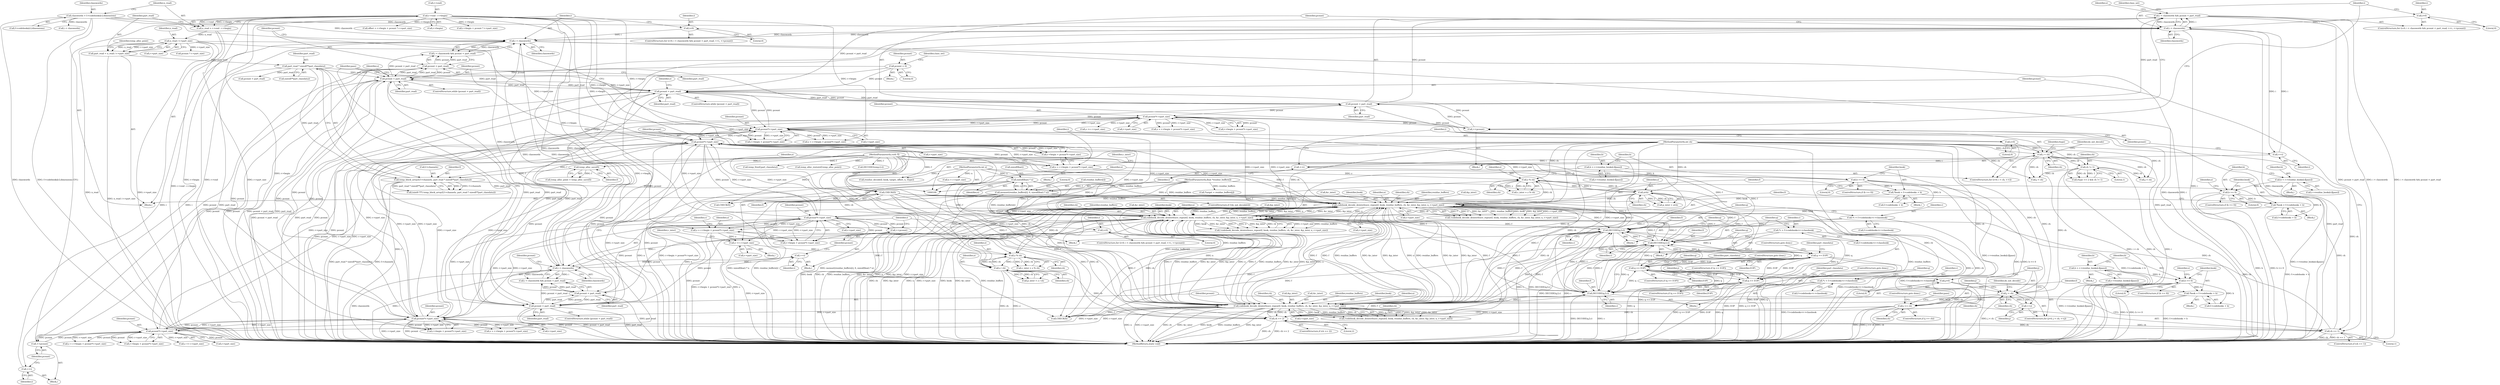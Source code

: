 digraph "0_stb_244d83bc3d859293f55812d48b3db168e581f6ab@API" {
"1000492" [label="(Call,i < classwords && pcount < part_read)"];
"1000493" [label="(Call,i < classwords)"];
"1000500" [label="(Call,++i)"];
"1000489" [label="(Call,i=0)"];
"1000329" [label="(Call,i < classwords)"];
"1000325" [label="(Call,i=0)"];
"1000336" [label="(Call,++i)"];
"1000653" [label="(Call,i < classwords)"];
"1000649" [label="(Call,i=0)"];
"1000660" [label="(Call,++i)"];
"1000134" [label="(Call,classwords = f->codebooks[c].dimensions)"];
"1000496" [label="(Call,pcount < part_read)"];
"1000439" [label="(Call,pcount*r->part_size)"];
"1000428" [label="(Call,pcount < part_read)"];
"1000247" [label="(Call,pcount = 0)"];
"1000502" [label="(Call,++pcount)"];
"1000512" [label="(Call,pcount*r->part_size)"];
"1000552" [label="(Call,codebook_decode_deinterleave_repeat(f, book, residue_buffers, ch, &c_inter, &p_inter, n, r->part_size))"];
"1000628" [label="(Call,DECODE(q,f,c))"];
"1000309" [label="(Call,q == EOP)"];
"1000304" [label="(Call,DECODE(q,f,c))"];
"1000473" [label="(Call,q == EOP)"];
"1000468" [label="(Call,DECODE(q,f,c))"];
"1000633" [label="(Call,q == EOP)"];
"1000388" [label="(Call,codebook_decode_deinterleave_repeat(f, book, residue_buffers, ch, &c_inter, &p_inter, n, r->part_size))"];
"1000712" [label="(Call,codebook_decode_deinterleave_repeat(f, book, residue_buffers, ch, &c_inter, &p_inter, n, r->part_size))"];
"1000182" [label="(Call,CHECK(f))"];
"1000171" [label="(Call,temp_block_array(f,f->channels, part_read * sizeof(**part_classdata)))"];
"1000164" [label="(Call,temp_alloc_save(f))"];
"1000101" [label="(MethodParameterIn,vorb *f)"];
"1000176" [label="(Call,part_read * sizeof(**part_classdata))"];
"1000154" [label="(Call,part_read = n_read / r->part_size)"];
"1000156" [label="(Call,n_read / r->part_size)"];
"1000144" [label="(Call,n_read = r->end - r->begin)"];
"1000146" [label="(Call,r->end - r->begin)"];
"1000703" [label="(Call,*book = f->codebooks + b)"];
"1000698" [label="(Call,b >= 0)"];
"1000688" [label="(Call,b = r->residue_books[c][pass])"];
"1000198" [label="(Call,memset(residue_buffers[i], 0, sizeof(float) * n))"];
"1000102" [label="(MethodParameterIn,float *residue_buffers[])"];
"1000203" [label="(Call,sizeof(float) * n)"];
"1000104" [label="(MethodParameterIn,int n)"];
"1000740" [label="(Call,z / ch)"];
"1000735" [label="(Call,z % ch)"];
"1000728" [label="(Call,z += r->part_size)"];
"1000672" [label="(Call,pcount*r->part_size)"];
"1000662" [label="(Call,++pcount)"];
"1000595" [label="(Call,pcount*r->part_size)"];
"1000584" [label="(Call,pcount < part_read)"];
"1000656" [label="(Call,pcount < part_read)"];
"1000260" [label="(Call,pcount < part_read)"];
"1000338" [label="(Call,++pcount)"];
"1000348" [label="(Call,pcount*r->part_size)"];
"1000332" [label="(Call,pcount < part_read)"];
"1000271" [label="(Call,pcount*r->part_size)"];
"1000666" [label="(Call,z = r->begin + pcount*r->part_size)"];
"1000609" [label="(Call,z/ch)"];
"1000603" [label="(Call,z % ch)"];
"1000589" [label="(Call,z = r->begin + pcount*r->part_size)"];
"1000423" [label="(Call,ch == 1)"];
"1000255" [label="(Call,ch == 2)"];
"1000232" [label="(Call,j == ch)"];
"1000220" [label="(Call,j < ch)"];
"1000217" [label="(Call,j=0)"];
"1000223" [label="(Call,++j)"];
"1000188" [label="(Call,i < ch)"];
"1000185" [label="(Call,i=0)"];
"1000191" [label="(Call,++i)"];
"1000103" [label="(MethodParameterIn,int ch)"];
"1000212" [label="(Call,ch != 1)"];
"1000379" [label="(Call,*book = f->codebooks + b)"];
"1000374" [label="(Call,b >= 0)"];
"1000364" [label="(Call,b = r->residue_books[c][pass])"];
"1000458" [label="(Call,*c = f->codebooks+r->classbook)"];
"1000294" [label="(Call,*c = f->codebooks+r->classbook)"];
"1000618" [label="(Call,*c = f->codebooks+r->classbook)"];
"1000543" [label="(Call,*book = f->codebooks + b)"];
"1000538" [label="(Call,b >= 0)"];
"1000528" [label="(Call,b = r->residue_books[c][pass])"];
"1000136" [label="(Call,f->codebooks[c].dimensions)"];
"1000653" [label="(Call,i < classwords)"];
"1000498" [label="(Identifier,part_read)"];
"1000231" [label="(ControlStructure,if (j == ch))"];
"1000422" [label="(ControlStructure,if (ch == 1))"];
"1000583" [label="(ControlStructure,while (pcount < part_read))"];
"1000499" [label="(Block,)"];
"1000844" [label="(Call,j < ch)"];
"1000208" [label="(Call,rtype == 2 && ch != 1)"];
"1000171" [label="(Call,temp_block_array(f,f->channels, part_read * sizeof(**part_classdata)))"];
"1000232" [label="(Call,j == ch)"];
"1000339" [label="(Identifier,pcount)"];
"1000342" [label="(Call,z = r->begin + pcount*r->part_size)"];
"1000327" [label="(Literal,0)"];
"1000556" [label="(Identifier,ch)"];
"1000177" [label="(Identifier,part_read)"];
"1000688" [label="(Call,b = r->residue_books[c][pass])"];
"1000434" [label="(Identifier,z)"];
"1000555" [label="(Identifier,residue_buffers)"];
"1000540" [label="(Literal,0)"];
"1000664" [label="(Block,)"];
"1000191" [label="(Call,++i)"];
"1000703" [label="(Call,*book = f->codebooks + b)"];
"1000262" [label="(Identifier,part_read)"];
"1000103" [label="(MethodParameterIn,int ch)"];
"1000746" [label="(Call,CHECK(f))"];
"1000666" [label="(Call,z = r->begin + pcount*r->part_size)"];
"1000134" [label="(Call,classwords = f->codebooks[c].dimensions)"];
"1000469" [label="(Identifier,q)"];
"1000331" [label="(Identifier,classwords)"];
"1000507" [label="(Identifier,z)"];
"1000717" [label="(Call,&c_inter)"];
"1000392" [label="(Identifier,ch)"];
"1000398" [label="(Call,r->part_size)"];
"1000257" [label="(Literal,2)"];
"1000544" [label="(Identifier,book)"];
"1000265" [label="(Call,z = r->begin + pcount*r->part_size)"];
"1000439" [label="(Call,pcount*r->part_size)"];
"1000224" [label="(Identifier,j)"];
"1000512" [label="(Call,pcount*r->part_size)"];
"1000147" [label="(Call,r->end)"];
"1000655" [label="(Identifier,classwords)"];
"1000476" [label="(ControlStructure,goto done;)"];
"1000488" [label="(ControlStructure,for (i=0; i < classwords && pcount < part_read; ++i, ++pcount))"];
"1000336" [label="(Call,++i)"];
"1000326" [label="(Identifier,i)"];
"1000828" [label="(Call,i < classwords)"];
"1000307" [label="(Identifier,c)"];
"1000247" [label="(Call,pcount = 0)"];
"1000219" [label="(Literal,0)"];
"1000157" [label="(Identifier,n_read)"];
"1000648" [label="(ControlStructure,for (i=0; i < classwords && pcount < part_read; ++i, ++pcount))"];
"1000325" [label="(Call,i=0)"];
"1000473" [label="(Call,q == EOP)"];
"1000220" [label="(Call,j < ch)"];
"1000324" [label="(ControlStructure,for (i=0; i < classwords && pcount < part_read; ++i, ++pcount))"];
"1000379" [label="(Call,*book = f->codebooks + b)"];
"1000388" [label="(Call,codebook_decode_deinterleave_repeat(f, book, residue_buffers, ch, &c_inter, &p_inter, n, r->part_size))"];
"1000714" [label="(Identifier,book)"];
"1000496" [label="(Call,pcount < part_read)"];
"1000698" [label="(Call,b >= 0)"];
"1000545" [label="(Call,f->codebooks + b)"];
"1000616" [label="(Block,)"];
"1000376" [label="(Literal,0)"];
"1000292" [label="(Block,)"];
"1000652" [label="(Call,i < classwords && pcount < part_read)"];
"1000493" [label="(Call,i < classwords)"];
"1000475" [label="(Identifier,EOP)"];
"1000173" [label="(Call,f->channels)"];
"1000727" [label="(Block,)"];
"1000212" [label="(Call,ch != 1)"];
"1000497" [label="(Identifier,pcount)"];
"1000156" [label="(Call,n_read / r->part_size)"];
"1000309" [label="(Call,q == EOP)"];
"1000713" [label="(Identifier,f)"];
"1000742" [label="(Identifier,ch)"];
"1000649" [label="(Call,i=0)"];
"1000722" [label="(Call,r->part_size)"];
"1000633" [label="(Call,q == EOP)"];
"1000928" [label="(Call,temp_free(f,part_classdata))"];
"1000888" [label="(Call,offset = r->begin + pcount * r->part_size)"];
"1000741" [label="(Identifier,z)"];
"1000216" [label="(ControlStructure,for (j=0; j < ch; ++j))"];
"1000365" [label="(Identifier,b)"];
"1000580" [label="(Identifier,class_set)"];
"1000738" [label="(Call,p_inter = z / ch)"];
"1000537" [label="(ControlStructure,if (b >= 0))"];
"1000632" [label="(ControlStructure,if (q == EOP))"];
"1000514" [label="(Call,r->part_size)"];
"1000222" [label="(Identifier,ch)"];
"1000405" [label="(Identifier,z)"];
"1000506" [label="(Call,z = r->begin + pcount*r->part_size)"];
"1000213" [label="(Identifier,ch)"];
"1000494" [label="(Identifier,i)"];
"1000104" [label="(MethodParameterIn,int n)"];
"1000697" [label="(ControlStructure,if (b >= 0))"];
"1000101" [label="(MethodParameterIn,vorb *f)"];
"1000610" [label="(Identifier,z)"];
"1000730" [label="(Call,r->part_size)"];
"1000705" [label="(Call,f->codebooks + b)"];
"1000185" [label="(Call,i=0)"];
"1000590" [label="(Identifier,z)"];
"1000245" [label="(Block,)"];
"1000721" [label="(Identifier,n)"];
"1000728" [label="(Call,z += r->part_size)"];
"1000605" [label="(Identifier,ch)"];
"1000377" [label="(Block,)"];
"1000716" [label="(Identifier,ch)"];
"1000701" [label="(Block,)"];
"1000404" [label="(Call,z += r->part_size)"];
"1000164" [label="(Call,temp_alloc_save(f))"];
"1000154" [label="(Call,part_read = n_read / r->part_size)"];
"1000640" [label="(Identifier,part_classdata)"];
"1000255" [label="(Call,ch == 2)"];
"1000249" [label="(Literal,0)"];
"1000387" [label="(Call,!codebook_decode_deinterleave_repeat(f, book, residue_buffers, ch, &c_inter, &p_inter, n, r->part_size))"];
"1000668" [label="(Call,r->begin + pcount*r->part_size)"];
"1000882" [label="(Call,*target = residue_buffers[j])"];
"1000618" [label="(Call,*c = f->codebooks+r->classbook)"];
"1000729" [label="(Identifier,z)"];
"1000187" [label="(Literal,0)"];
"1000553" [label="(Identifier,f)"];
"1000734" [label="(Identifier,c_inter)"];
"1000492" [label="(Call,i < classwords && pcount < part_read)"];
"1000389" [label="(Identifier,f)"];
"1000375" [label="(Identifier,b)"];
"1000489" [label="(Call,i=0)"];
"1000659" [label="(Block,)"];
"1000435" [label="(Call,r->begin + pcount*r->part_size)"];
"1000501" [label="(Identifier,i)"];
"1000672" [label="(Call,pcount*r->part_size)"];
"1000350" [label="(Call,r->part_size)"];
"1000192" [label="(Identifier,i)"];
"1000233" [label="(Identifier,j)"];
"1000244" [label="(Identifier,pass)"];
"1000459" [label="(Identifier,c)"];
"1000373" [label="(ControlStructure,if (b >= 0))"];
"1000490" [label="(Identifier,i)"];
"1000674" [label="(Call,r->part_size)"];
"1000146" [label="(Call,r->end - r->begin)"];
"1000611" [label="(Identifier,ch)"];
"1000308" [label="(ControlStructure,if (q == EOP))"];
"1000629" [label="(Identifier,q)"];
"1000596" [label="(Identifier,pcount)"];
"1000190" [label="(Identifier,ch)"];
"1000261" [label="(Identifier,pcount)"];
"1000202" [label="(Literal,0)"];
"1000295" [label="(Identifier,c)"];
"1000218" [label="(Identifier,j)"];
"1000513" [label="(Identifier,pcount)"];
"1000931" [label="(Call,temp_alloc_restore(f,temp_alloc_point))"];
"1000584" [label="(Call,pcount < part_read)"];
"1000210" [label="(Identifier,rtype)"];
"1000102" [label="(MethodParameterIn,float *residue_buffers[])"];
"1000182" [label="(Call,CHECK(f))"];
"1000470" [label="(Identifier,f)"];
"1000628" [label="(Call,DECODE(q,f,c))"];
"1000172" [label="(Identifier,f)"];
"1000654" [label="(Identifier,i)"];
"1000667" [label="(Identifier,z)"];
"1000184" [label="(ControlStructure,for (i=0; i < ch; ++i))"];
"1000503" [label="(Identifier,pcount)"];
"1000335" [label="(Block,)"];
"1000468" [label="(Call,DECODE(q,f,c))"];
"1000471" [label="(Identifier,c)"];
"1000425" [label="(Literal,1)"];
"1000206" [label="(Identifier,n)"];
"1000183" [label="(Identifier,f)"];
"1000223" [label="(Call,++j)"];
"1000304" [label="(Call,DECODE(q,f,c))"];
"1000589" [label="(Call,z = r->begin + pcount*r->part_size)"];
"1000266" [label="(Identifier,z)"];
"1000338" [label="(Call,++pcount)"];
"1000380" [label="(Identifier,book)"];
"1000504" [label="(Block,)"];
"1000329" [label="(Call,i < classwords)"];
"1000715" [label="(Identifier,residue_buffers)"];
"1000259" [label="(ControlStructure,while (pcount < part_read))"];
"1000704" [label="(Identifier,book)"];
"1000557" [label="(Call,&c_inter)"];
"1000456" [label="(Block,)"];
"1000332" [label="(Call,pcount < part_read)"];
"1000554" [label="(Identifier,book)"];
"1000631" [label="(Identifier,c)"];
"1000601" [label="(Call,c_inter = z % ch)"];
"1000587" [label="(Block,)"];
"1000340" [label="(Block,)"];
"1000427" [label="(ControlStructure,while (pcount < part_read))"];
"1000561" [label="(Identifier,n)"];
"1000198" [label="(Call,memset(residue_buffers[i], 0, sizeof(float) * n))"];
"1000661" [label="(Identifier,i)"];
"1000311" [label="(Identifier,EOP)"];
"1000214" [label="(Literal,1)"];
"1000619" [label="(Identifier,c)"];
"1000634" [label="(Identifier,q)"];
"1000636" [label="(ControlStructure,goto done;)"];
"1000169" [label="(Call,(uint8 ***) temp_block_array(f,f->channels, part_read * sizeof(**part_classdata)))"];
"1000699" [label="(Identifier,b)"];
"1000604" [label="(Identifier,z)"];
"1000178" [label="(Call,sizeof(**part_classdata))"];
"1000502" [label="(Call,++pcount)"];
"1000737" [label="(Identifier,ch)"];
"1000186" [label="(Identifier,i)"];
"1000305" [label="(Identifier,q)"];
"1000538" [label="(Call,b >= 0)"];
"1000602" [label="(Identifier,c_inter)"];
"1000551" [label="(Call,!codebook_decode_deinterleave_repeat(f, book, residue_buffers, ch, &c_inter, &p_inter, n, r->part_size))"];
"1000607" [label="(Call,p_inter = z/ch)"];
"1000679" [label="(Identifier,c)"];
"1000395" [label="(Call,&p_inter)"];
"1000926" [label="(Call,CHECK(f))"];
"1000673" [label="(Identifier,pcount)"];
"1000296" [label="(Call,f->codebooks+r->classbook)"];
"1000528" [label="(Call,b = r->residue_books[c][pass])"];
"1000530" [label="(Call,r->residue_books[c][pass])"];
"1000650" [label="(Identifier,i)"];
"1000662" [label="(Call,++pcount)"];
"1000260" [label="(Call,pcount < part_read)"];
"1000474" [label="(Identifier,q)"];
"1000603" [label="(Call,z % ch)"];
"1000273" [label="(Call,r->part_size)"];
"1000562" [label="(Call,r->part_size)"];
"1000348" [label="(Call,pcount*r->part_size)"];
"1000429" [label="(Identifier,pcount)"];
"1000199" [label="(Call,residue_buffers[i])"];
"1000364" [label="(Call,b = r->residue_books[c][pass])"];
"1000460" [label="(Call,f->codebooks+r->classbook)"];
"1000700" [label="(Literal,0)"];
"1000267" [label="(Call,r->begin + pcount*r->part_size)"];
"1000585" [label="(Identifier,pcount)"];
"1000393" [label="(Call,&c_inter)"];
"1000529" [label="(Identifier,b)"];
"1000630" [label="(Identifier,f)"];
"1000252" [label="(Identifier,class_set)"];
"1000635" [label="(Identifier,EOP)"];
"1000480" [label="(Identifier,part_classdata)"];
"1000690" [label="(Call,r->residue_books[c][pass])"];
"1000472" [label="(ControlStructure,if (q == EOP))"];
"1000374" [label="(Call,b >= 0)"];
"1000597" [label="(Call,r->part_size)"];
"1000204" [label="(Call,sizeof(float))"];
"1000689" [label="(Identifier,b)"];
"1000234" [label="(Identifier,ch)"];
"1000228" [label="(Identifier,do_not_decode)"];
"1000381" [label="(Call,f->codebooks + b)"];
"1000150" [label="(Call,r->begin)"];
"1000620" [label="(Call,f->codebooks+r->classbook)"];
"1000337" [label="(Identifier,i)"];
"1000165" [label="(Identifier,f)"];
"1000162" [label="(Call,temp_alloc_point = temp_alloc_save(f))"];
"1000736" [label="(Identifier,z)"];
"1000312" [label="(ControlStructure,goto done;)"];
"1000539" [label="(Identifier,b)"];
"1000803" [label="(Call,DECODE(temp,f,c))"];
"1000656" [label="(Call,pcount < part_read)"];
"1000934" [label="(MethodReturn,static void)"];
"1000145" [label="(Identifier,n_read)"];
"1000271" [label="(Call,pcount*r->part_size)"];
"1000609" [label="(Call,z/ch)"];
"1000135" [label="(Identifier,classwords)"];
"1000176" [label="(Call,part_read * sizeof(**part_classdata))"];
"1000663" [label="(Identifier,pcount)"];
"1000344" [label="(Call,r->begin + pcount*r->part_size)"];
"1000660" [label="(Call,++i)"];
"1000651" [label="(Literal,0)"];
"1000712" [label="(Call,codebook_decode_deinterleave_repeat(f, book, residue_buffers, ch, &c_inter, &p_inter, n, r->part_size))"];
"1000552" [label="(Call,codebook_decode_deinterleave_repeat(f, book, residue_buffers, ch, &c_inter, &p_inter, n, r->part_size))"];
"1000163" [label="(Identifier,temp_alloc_point)"];
"1000256" [label="(Identifier,ch)"];
"1000235" [label="(ControlStructure,goto done;)"];
"1000586" [label="(Identifier,part_read)"];
"1000890" [label="(Call,r->begin + pcount * r->part_size)"];
"1000500" [label="(Call,++i)"];
"1000158" [label="(Call,r->part_size)"];
"1000330" [label="(Identifier,i)"];
"1000189" [label="(Identifier,i)"];
"1000780" [label="(Call,j < ch)"];
"1000595" [label="(Call,pcount*r->part_size)"];
"1000254" [label="(ControlStructure,if (ch == 2))"];
"1000508" [label="(Call,r->begin + pcount*r->part_size)"];
"1000155" [label="(Identifier,part_read)"];
"1000433" [label="(Call,z = r->begin + pcount*r->part_size)"];
"1000569" [label="(Identifier,z)"];
"1000441" [label="(Call,r->part_size)"];
"1000306" [label="(Identifier,f)"];
"1000221" [label="(Identifier,j)"];
"1000740" [label="(Call,z / ch)"];
"1000541" [label="(Block,)"];
"1000196" [label="(Identifier,do_not_decode)"];
"1000495" [label="(Identifier,classwords)"];
"1000272" [label="(Identifier,pcount)"];
"1000568" [label="(Call,z += r->part_size)"];
"1000559" [label="(Call,&p_inter)"];
"1000423" [label="(Call,ch == 1)"];
"1000391" [label="(Identifier,residue_buffers)"];
"1000591" [label="(Call,r->begin + pcount*r->part_size)"];
"1000900" [label="(Call,n = r->part_size)"];
"1000658" [label="(Identifier,part_read)"];
"1000217" [label="(Call,j=0)"];
"1000188" [label="(Call,i < ch)"];
"1000333" [label="(Identifier,pcount)"];
"1000390" [label="(Identifier,book)"];
"1000238" [label="(Identifier,pass)"];
"1000349" [label="(Identifier,pcount)"];
"1000316" [label="(Identifier,part_classdata)"];
"1000248" [label="(Identifier,pcount)"];
"1000491" [label="(Literal,0)"];
"1000735" [label="(Call,z % ch)"];
"1000193" [label="(ControlStructure,if (!do_not_decode[i]))"];
"1000733" [label="(Call,c_inter = z % ch)"];
"1000458" [label="(Call,*c = f->codebooks+r->classbook)"];
"1000440" [label="(Identifier,pcount)"];
"1000294" [label="(Call,*c = f->codebooks+r->classbook)"];
"1000915" [label="(Call,residue_decode(f, book, target, offset, n, rtype))"];
"1000334" [label="(Identifier,part_read)"];
"1000543" [label="(Call,*book = f->codebooks + b)"];
"1000719" [label="(Call,&p_inter)"];
"1000767" [label="(Call,pcount < part_read)"];
"1000657" [label="(Identifier,pcount)"];
"1000203" [label="(Call,sizeof(float) * n)"];
"1000428" [label="(Call,pcount < part_read)"];
"1000424" [label="(Identifier,ch)"];
"1000397" [label="(Identifier,n)"];
"1000328" [label="(Call,i < classwords && pcount < part_read)"];
"1000711" [label="(Call,!codebook_decode_deinterleave_repeat(f, book, residue_buffers, ch, &c_inter, &p_inter, n, r->part_size))"];
"1000310" [label="(Identifier,q)"];
"1000144" [label="(Call,n_read = r->end - r->begin)"];
"1000366" [label="(Call,r->residue_books[c][pass])"];
"1000894" [label="(Call,pcount * r->part_size)"];
"1000107" [label="(Block,)"];
"1000430" [label="(Identifier,part_read)"];
"1000492" -> "1000488"  [label="AST: "];
"1000492" -> "1000493"  [label="CFG: "];
"1000492" -> "1000496"  [label="CFG: "];
"1000493" -> "1000492"  [label="AST: "];
"1000496" -> "1000492"  [label="AST: "];
"1000507" -> "1000492"  [label="CFG: "];
"1000580" -> "1000492"  [label="CFG: "];
"1000492" -> "1000934"  [label="DDG: pcount < part_read"];
"1000492" -> "1000934"  [label="DDG: i < classwords"];
"1000492" -> "1000934"  [label="DDG: i < classwords && pcount < part_read"];
"1000493" -> "1000492"  [label="DDG: i"];
"1000493" -> "1000492"  [label="DDG: classwords"];
"1000496" -> "1000492"  [label="DDG: pcount"];
"1000496" -> "1000492"  [label="DDG: part_read"];
"1000428" -> "1000492"  [label="DDG: pcount < part_read"];
"1000493" -> "1000495"  [label="CFG: "];
"1000494" -> "1000493"  [label="AST: "];
"1000495" -> "1000493"  [label="AST: "];
"1000497" -> "1000493"  [label="CFG: "];
"1000493" -> "1000934"  [label="DDG: i"];
"1000493" -> "1000934"  [label="DDG: classwords"];
"1000493" -> "1000329"  [label="DDG: classwords"];
"1000500" -> "1000493"  [label="DDG: i"];
"1000489" -> "1000493"  [label="DDG: i"];
"1000329" -> "1000493"  [label="DDG: classwords"];
"1000653" -> "1000493"  [label="DDG: classwords"];
"1000134" -> "1000493"  [label="DDG: classwords"];
"1000493" -> "1000500"  [label="DDG: i"];
"1000493" -> "1000653"  [label="DDG: classwords"];
"1000500" -> "1000499"  [label="AST: "];
"1000500" -> "1000501"  [label="CFG: "];
"1000501" -> "1000500"  [label="AST: "];
"1000503" -> "1000500"  [label="CFG: "];
"1000489" -> "1000488"  [label="AST: "];
"1000489" -> "1000491"  [label="CFG: "];
"1000490" -> "1000489"  [label="AST: "];
"1000491" -> "1000489"  [label="AST: "];
"1000494" -> "1000489"  [label="CFG: "];
"1000329" -> "1000328"  [label="AST: "];
"1000329" -> "1000331"  [label="CFG: "];
"1000330" -> "1000329"  [label="AST: "];
"1000331" -> "1000329"  [label="AST: "];
"1000333" -> "1000329"  [label="CFG: "];
"1000328" -> "1000329"  [label="CFG: "];
"1000329" -> "1000934"  [label="DDG: classwords"];
"1000329" -> "1000934"  [label="DDG: i"];
"1000329" -> "1000328"  [label="DDG: i"];
"1000329" -> "1000328"  [label="DDG: classwords"];
"1000325" -> "1000329"  [label="DDG: i"];
"1000336" -> "1000329"  [label="DDG: i"];
"1000653" -> "1000329"  [label="DDG: classwords"];
"1000134" -> "1000329"  [label="DDG: classwords"];
"1000329" -> "1000336"  [label="DDG: i"];
"1000329" -> "1000653"  [label="DDG: classwords"];
"1000325" -> "1000324"  [label="AST: "];
"1000325" -> "1000327"  [label="CFG: "];
"1000326" -> "1000325"  [label="AST: "];
"1000327" -> "1000325"  [label="AST: "];
"1000330" -> "1000325"  [label="CFG: "];
"1000336" -> "1000335"  [label="AST: "];
"1000336" -> "1000337"  [label="CFG: "];
"1000337" -> "1000336"  [label="AST: "];
"1000339" -> "1000336"  [label="CFG: "];
"1000653" -> "1000652"  [label="AST: "];
"1000653" -> "1000655"  [label="CFG: "];
"1000654" -> "1000653"  [label="AST: "];
"1000655" -> "1000653"  [label="AST: "];
"1000657" -> "1000653"  [label="CFG: "];
"1000652" -> "1000653"  [label="CFG: "];
"1000653" -> "1000934"  [label="DDG: classwords"];
"1000653" -> "1000934"  [label="DDG: i"];
"1000653" -> "1000652"  [label="DDG: i"];
"1000653" -> "1000652"  [label="DDG: classwords"];
"1000649" -> "1000653"  [label="DDG: i"];
"1000660" -> "1000653"  [label="DDG: i"];
"1000134" -> "1000653"  [label="DDG: classwords"];
"1000653" -> "1000660"  [label="DDG: i"];
"1000649" -> "1000648"  [label="AST: "];
"1000649" -> "1000651"  [label="CFG: "];
"1000650" -> "1000649"  [label="AST: "];
"1000651" -> "1000649"  [label="AST: "];
"1000654" -> "1000649"  [label="CFG: "];
"1000660" -> "1000659"  [label="AST: "];
"1000660" -> "1000661"  [label="CFG: "];
"1000661" -> "1000660"  [label="AST: "];
"1000663" -> "1000660"  [label="CFG: "];
"1000134" -> "1000107"  [label="AST: "];
"1000134" -> "1000136"  [label="CFG: "];
"1000135" -> "1000134"  [label="AST: "];
"1000136" -> "1000134"  [label="AST: "];
"1000145" -> "1000134"  [label="CFG: "];
"1000134" -> "1000934"  [label="DDG: classwords"];
"1000134" -> "1000934"  [label="DDG: f->codebooks[c].dimensions"];
"1000134" -> "1000828"  [label="DDG: classwords"];
"1000496" -> "1000498"  [label="CFG: "];
"1000497" -> "1000496"  [label="AST: "];
"1000498" -> "1000496"  [label="AST: "];
"1000496" -> "1000934"  [label="DDG: part_read"];
"1000496" -> "1000428"  [label="DDG: pcount"];
"1000496" -> "1000428"  [label="DDG: part_read"];
"1000439" -> "1000496"  [label="DDG: pcount"];
"1000502" -> "1000496"  [label="DDG: pcount"];
"1000428" -> "1000496"  [label="DDG: part_read"];
"1000496" -> "1000512"  [label="DDG: pcount"];
"1000439" -> "1000435"  [label="AST: "];
"1000439" -> "1000441"  [label="CFG: "];
"1000440" -> "1000439"  [label="AST: "];
"1000441" -> "1000439"  [label="AST: "];
"1000435" -> "1000439"  [label="CFG: "];
"1000439" -> "1000934"  [label="DDG: pcount"];
"1000439" -> "1000934"  [label="DDG: r->part_size"];
"1000439" -> "1000271"  [label="DDG: r->part_size"];
"1000439" -> "1000428"  [label="DDG: pcount"];
"1000439" -> "1000433"  [label="DDG: pcount"];
"1000439" -> "1000433"  [label="DDG: r->part_size"];
"1000439" -> "1000435"  [label="DDG: pcount"];
"1000439" -> "1000435"  [label="DDG: r->part_size"];
"1000428" -> "1000439"  [label="DDG: pcount"];
"1000595" -> "1000439"  [label="DDG: r->part_size"];
"1000156" -> "1000439"  [label="DDG: r->part_size"];
"1000712" -> "1000439"  [label="DDG: r->part_size"];
"1000552" -> "1000439"  [label="DDG: r->part_size"];
"1000388" -> "1000439"  [label="DDG: r->part_size"];
"1000271" -> "1000439"  [label="DDG: r->part_size"];
"1000672" -> "1000439"  [label="DDG: r->part_size"];
"1000348" -> "1000439"  [label="DDG: r->part_size"];
"1000512" -> "1000439"  [label="DDG: r->part_size"];
"1000439" -> "1000512"  [label="DDG: pcount"];
"1000439" -> "1000512"  [label="DDG: r->part_size"];
"1000439" -> "1000595"  [label="DDG: r->part_size"];
"1000428" -> "1000427"  [label="AST: "];
"1000428" -> "1000430"  [label="CFG: "];
"1000429" -> "1000428"  [label="AST: "];
"1000430" -> "1000428"  [label="AST: "];
"1000434" -> "1000428"  [label="CFG: "];
"1000244" -> "1000428"  [label="CFG: "];
"1000428" -> "1000934"  [label="DDG: pcount < part_read"];
"1000428" -> "1000934"  [label="DDG: part_read"];
"1000428" -> "1000934"  [label="DDG: pcount"];
"1000428" -> "1000260"  [label="DDG: part_read"];
"1000247" -> "1000428"  [label="DDG: pcount"];
"1000502" -> "1000428"  [label="DDG: pcount"];
"1000584" -> "1000428"  [label="DDG: part_read"];
"1000260" -> "1000428"  [label="DDG: part_read"];
"1000176" -> "1000428"  [label="DDG: part_read"];
"1000428" -> "1000584"  [label="DDG: part_read"];
"1000247" -> "1000245"  [label="AST: "];
"1000247" -> "1000249"  [label="CFG: "];
"1000248" -> "1000247"  [label="AST: "];
"1000249" -> "1000247"  [label="AST: "];
"1000252" -> "1000247"  [label="CFG: "];
"1000247" -> "1000260"  [label="DDG: pcount"];
"1000247" -> "1000584"  [label="DDG: pcount"];
"1000502" -> "1000499"  [label="AST: "];
"1000502" -> "1000503"  [label="CFG: "];
"1000503" -> "1000502"  [label="AST: "];
"1000494" -> "1000502"  [label="CFG: "];
"1000512" -> "1000502"  [label="DDG: pcount"];
"1000502" -> "1000512"  [label="DDG: pcount"];
"1000512" -> "1000508"  [label="AST: "];
"1000512" -> "1000514"  [label="CFG: "];
"1000513" -> "1000512"  [label="AST: "];
"1000514" -> "1000512"  [label="AST: "];
"1000508" -> "1000512"  [label="CFG: "];
"1000512" -> "1000934"  [label="DDG: pcount"];
"1000512" -> "1000271"  [label="DDG: r->part_size"];
"1000512" -> "1000506"  [label="DDG: pcount"];
"1000512" -> "1000506"  [label="DDG: r->part_size"];
"1000512" -> "1000508"  [label="DDG: pcount"];
"1000512" -> "1000508"  [label="DDG: r->part_size"];
"1000552" -> "1000512"  [label="DDG: r->part_size"];
"1000512" -> "1000552"  [label="DDG: r->part_size"];
"1000512" -> "1000568"  [label="DDG: r->part_size"];
"1000512" -> "1000595"  [label="DDG: r->part_size"];
"1000552" -> "1000551"  [label="AST: "];
"1000552" -> "1000562"  [label="CFG: "];
"1000553" -> "1000552"  [label="AST: "];
"1000554" -> "1000552"  [label="AST: "];
"1000555" -> "1000552"  [label="AST: "];
"1000556" -> "1000552"  [label="AST: "];
"1000557" -> "1000552"  [label="AST: "];
"1000559" -> "1000552"  [label="AST: "];
"1000561" -> "1000552"  [label="AST: "];
"1000562" -> "1000552"  [label="AST: "];
"1000551" -> "1000552"  [label="CFG: "];
"1000552" -> "1000934"  [label="DDG: r->part_size"];
"1000552" -> "1000934"  [label="DDG: book"];
"1000552" -> "1000934"  [label="DDG: &c_inter"];
"1000552" -> "1000934"  [label="DDG: residue_buffers"];
"1000552" -> "1000934"  [label="DDG: ch"];
"1000552" -> "1000934"  [label="DDG: &p_inter"];
"1000552" -> "1000934"  [label="DDG: n"];
"1000552" -> "1000255"  [label="DDG: ch"];
"1000552" -> "1000271"  [label="DDG: r->part_size"];
"1000552" -> "1000304"  [label="DDG: f"];
"1000552" -> "1000388"  [label="DDG: f"];
"1000552" -> "1000388"  [label="DDG: residue_buffers"];
"1000552" -> "1000388"  [label="DDG: &c_inter"];
"1000552" -> "1000388"  [label="DDG: &p_inter"];
"1000552" -> "1000388"  [label="DDG: n"];
"1000552" -> "1000468"  [label="DDG: f"];
"1000552" -> "1000551"  [label="DDG: r->part_size"];
"1000552" -> "1000551"  [label="DDG: residue_buffers"];
"1000552" -> "1000551"  [label="DDG: book"];
"1000552" -> "1000551"  [label="DDG: &c_inter"];
"1000552" -> "1000551"  [label="DDG: f"];
"1000552" -> "1000551"  [label="DDG: n"];
"1000552" -> "1000551"  [label="DDG: &p_inter"];
"1000552" -> "1000551"  [label="DDG: ch"];
"1000628" -> "1000552"  [label="DDG: f"];
"1000388" -> "1000552"  [label="DDG: f"];
"1000388" -> "1000552"  [label="DDG: residue_buffers"];
"1000388" -> "1000552"  [label="DDG: &c_inter"];
"1000388" -> "1000552"  [label="DDG: &p_inter"];
"1000388" -> "1000552"  [label="DDG: n"];
"1000304" -> "1000552"  [label="DDG: f"];
"1000712" -> "1000552"  [label="DDG: f"];
"1000712" -> "1000552"  [label="DDG: residue_buffers"];
"1000712" -> "1000552"  [label="DDG: &c_inter"];
"1000712" -> "1000552"  [label="DDG: &p_inter"];
"1000712" -> "1000552"  [label="DDG: n"];
"1000468" -> "1000552"  [label="DDG: f"];
"1000182" -> "1000552"  [label="DDG: f"];
"1000101" -> "1000552"  [label="DDG: f"];
"1000543" -> "1000552"  [label="DDG: book"];
"1000198" -> "1000552"  [label="DDG: residue_buffers[i]"];
"1000102" -> "1000552"  [label="DDG: residue_buffers"];
"1000423" -> "1000552"  [label="DDG: ch"];
"1000103" -> "1000552"  [label="DDG: ch"];
"1000203" -> "1000552"  [label="DDG: n"];
"1000104" -> "1000552"  [label="DDG: n"];
"1000552" -> "1000595"  [label="DDG: r->part_size"];
"1000552" -> "1000628"  [label="DDG: f"];
"1000552" -> "1000712"  [label="DDG: f"];
"1000552" -> "1000712"  [label="DDG: residue_buffers"];
"1000552" -> "1000712"  [label="DDG: &c_inter"];
"1000552" -> "1000712"  [label="DDG: &p_inter"];
"1000552" -> "1000712"  [label="DDG: n"];
"1000552" -> "1000926"  [label="DDG: f"];
"1000628" -> "1000616"  [label="AST: "];
"1000628" -> "1000631"  [label="CFG: "];
"1000629" -> "1000628"  [label="AST: "];
"1000630" -> "1000628"  [label="AST: "];
"1000631" -> "1000628"  [label="AST: "];
"1000634" -> "1000628"  [label="CFG: "];
"1000628" -> "1000934"  [label="DDG: c"];
"1000628" -> "1000934"  [label="DDG: DECODE(q,f,c)"];
"1000628" -> "1000304"  [label="DDG: f"];
"1000628" -> "1000388"  [label="DDG: f"];
"1000628" -> "1000468"  [label="DDG: f"];
"1000309" -> "1000628"  [label="DDG: q"];
"1000473" -> "1000628"  [label="DDG: q"];
"1000633" -> "1000628"  [label="DDG: q"];
"1000388" -> "1000628"  [label="DDG: f"];
"1000304" -> "1000628"  [label="DDG: f"];
"1000712" -> "1000628"  [label="DDG: f"];
"1000468" -> "1000628"  [label="DDG: f"];
"1000182" -> "1000628"  [label="DDG: f"];
"1000101" -> "1000628"  [label="DDG: f"];
"1000618" -> "1000628"  [label="DDG: c"];
"1000628" -> "1000633"  [label="DDG: q"];
"1000628" -> "1000712"  [label="DDG: f"];
"1000628" -> "1000926"  [label="DDG: f"];
"1000309" -> "1000308"  [label="AST: "];
"1000309" -> "1000311"  [label="CFG: "];
"1000310" -> "1000309"  [label="AST: "];
"1000311" -> "1000309"  [label="AST: "];
"1000312" -> "1000309"  [label="CFG: "];
"1000316" -> "1000309"  [label="CFG: "];
"1000309" -> "1000934"  [label="DDG: q"];
"1000309" -> "1000934"  [label="DDG: q == EOP"];
"1000309" -> "1000934"  [label="DDG: EOP"];
"1000309" -> "1000304"  [label="DDG: q"];
"1000304" -> "1000309"  [label="DDG: q"];
"1000473" -> "1000309"  [label="DDG: EOP"];
"1000633" -> "1000309"  [label="DDG: EOP"];
"1000309" -> "1000468"  [label="DDG: q"];
"1000309" -> "1000473"  [label="DDG: EOP"];
"1000309" -> "1000633"  [label="DDG: EOP"];
"1000304" -> "1000292"  [label="AST: "];
"1000304" -> "1000307"  [label="CFG: "];
"1000305" -> "1000304"  [label="AST: "];
"1000306" -> "1000304"  [label="AST: "];
"1000307" -> "1000304"  [label="AST: "];
"1000310" -> "1000304"  [label="CFG: "];
"1000304" -> "1000934"  [label="DDG: DECODE(q,f,c)"];
"1000304" -> "1000934"  [label="DDG: c"];
"1000473" -> "1000304"  [label="DDG: q"];
"1000633" -> "1000304"  [label="DDG: q"];
"1000388" -> "1000304"  [label="DDG: f"];
"1000712" -> "1000304"  [label="DDG: f"];
"1000468" -> "1000304"  [label="DDG: f"];
"1000182" -> "1000304"  [label="DDG: f"];
"1000101" -> "1000304"  [label="DDG: f"];
"1000294" -> "1000304"  [label="DDG: c"];
"1000304" -> "1000388"  [label="DDG: f"];
"1000304" -> "1000468"  [label="DDG: f"];
"1000304" -> "1000712"  [label="DDG: f"];
"1000304" -> "1000926"  [label="DDG: f"];
"1000473" -> "1000472"  [label="AST: "];
"1000473" -> "1000475"  [label="CFG: "];
"1000474" -> "1000473"  [label="AST: "];
"1000475" -> "1000473"  [label="AST: "];
"1000476" -> "1000473"  [label="CFG: "];
"1000480" -> "1000473"  [label="CFG: "];
"1000473" -> "1000934"  [label="DDG: q"];
"1000473" -> "1000934"  [label="DDG: EOP"];
"1000473" -> "1000934"  [label="DDG: q == EOP"];
"1000473" -> "1000468"  [label="DDG: q"];
"1000468" -> "1000473"  [label="DDG: q"];
"1000633" -> "1000473"  [label="DDG: EOP"];
"1000473" -> "1000633"  [label="DDG: EOP"];
"1000468" -> "1000456"  [label="AST: "];
"1000468" -> "1000471"  [label="CFG: "];
"1000469" -> "1000468"  [label="AST: "];
"1000470" -> "1000468"  [label="AST: "];
"1000471" -> "1000468"  [label="AST: "];
"1000474" -> "1000468"  [label="CFG: "];
"1000468" -> "1000934"  [label="DDG: DECODE(q,f,c)"];
"1000468" -> "1000934"  [label="DDG: c"];
"1000468" -> "1000388"  [label="DDG: f"];
"1000633" -> "1000468"  [label="DDG: q"];
"1000388" -> "1000468"  [label="DDG: f"];
"1000712" -> "1000468"  [label="DDG: f"];
"1000182" -> "1000468"  [label="DDG: f"];
"1000101" -> "1000468"  [label="DDG: f"];
"1000458" -> "1000468"  [label="DDG: c"];
"1000468" -> "1000712"  [label="DDG: f"];
"1000468" -> "1000926"  [label="DDG: f"];
"1000633" -> "1000632"  [label="AST: "];
"1000633" -> "1000635"  [label="CFG: "];
"1000634" -> "1000633"  [label="AST: "];
"1000635" -> "1000633"  [label="AST: "];
"1000636" -> "1000633"  [label="CFG: "];
"1000640" -> "1000633"  [label="CFG: "];
"1000633" -> "1000934"  [label="DDG: q == EOP"];
"1000633" -> "1000934"  [label="DDG: EOP"];
"1000633" -> "1000934"  [label="DDG: q"];
"1000388" -> "1000387"  [label="AST: "];
"1000388" -> "1000398"  [label="CFG: "];
"1000389" -> "1000388"  [label="AST: "];
"1000390" -> "1000388"  [label="AST: "];
"1000391" -> "1000388"  [label="AST: "];
"1000392" -> "1000388"  [label="AST: "];
"1000393" -> "1000388"  [label="AST: "];
"1000395" -> "1000388"  [label="AST: "];
"1000397" -> "1000388"  [label="AST: "];
"1000398" -> "1000388"  [label="AST: "];
"1000387" -> "1000388"  [label="CFG: "];
"1000388" -> "1000934"  [label="DDG: n"];
"1000388" -> "1000934"  [label="DDG: r->part_size"];
"1000388" -> "1000934"  [label="DDG: ch"];
"1000388" -> "1000934"  [label="DDG: &c_inter"];
"1000388" -> "1000934"  [label="DDG: book"];
"1000388" -> "1000934"  [label="DDG: residue_buffers"];
"1000388" -> "1000934"  [label="DDG: &p_inter"];
"1000388" -> "1000255"  [label="DDG: ch"];
"1000388" -> "1000271"  [label="DDG: r->part_size"];
"1000388" -> "1000348"  [label="DDG: r->part_size"];
"1000388" -> "1000387"  [label="DDG: n"];
"1000388" -> "1000387"  [label="DDG: f"];
"1000388" -> "1000387"  [label="DDG: &p_inter"];
"1000388" -> "1000387"  [label="DDG: &c_inter"];
"1000388" -> "1000387"  [label="DDG: r->part_size"];
"1000388" -> "1000387"  [label="DDG: book"];
"1000388" -> "1000387"  [label="DDG: residue_buffers"];
"1000388" -> "1000387"  [label="DDG: ch"];
"1000712" -> "1000388"  [label="DDG: f"];
"1000712" -> "1000388"  [label="DDG: residue_buffers"];
"1000712" -> "1000388"  [label="DDG: &c_inter"];
"1000712" -> "1000388"  [label="DDG: &p_inter"];
"1000712" -> "1000388"  [label="DDG: n"];
"1000182" -> "1000388"  [label="DDG: f"];
"1000101" -> "1000388"  [label="DDG: f"];
"1000379" -> "1000388"  [label="DDG: book"];
"1000198" -> "1000388"  [label="DDG: residue_buffers[i]"];
"1000102" -> "1000388"  [label="DDG: residue_buffers"];
"1000255" -> "1000388"  [label="DDG: ch"];
"1000103" -> "1000388"  [label="DDG: ch"];
"1000203" -> "1000388"  [label="DDG: n"];
"1000104" -> "1000388"  [label="DDG: n"];
"1000348" -> "1000388"  [label="DDG: r->part_size"];
"1000388" -> "1000595"  [label="DDG: r->part_size"];
"1000388" -> "1000712"  [label="DDG: f"];
"1000388" -> "1000712"  [label="DDG: residue_buffers"];
"1000388" -> "1000712"  [label="DDG: &c_inter"];
"1000388" -> "1000712"  [label="DDG: &p_inter"];
"1000388" -> "1000712"  [label="DDG: n"];
"1000388" -> "1000926"  [label="DDG: f"];
"1000712" -> "1000711"  [label="AST: "];
"1000712" -> "1000722"  [label="CFG: "];
"1000713" -> "1000712"  [label="AST: "];
"1000714" -> "1000712"  [label="AST: "];
"1000715" -> "1000712"  [label="AST: "];
"1000716" -> "1000712"  [label="AST: "];
"1000717" -> "1000712"  [label="AST: "];
"1000719" -> "1000712"  [label="AST: "];
"1000721" -> "1000712"  [label="AST: "];
"1000722" -> "1000712"  [label="AST: "];
"1000711" -> "1000712"  [label="CFG: "];
"1000712" -> "1000934"  [label="DDG: book"];
"1000712" -> "1000934"  [label="DDG: ch"];
"1000712" -> "1000934"  [label="DDG: residue_buffers"];
"1000712" -> "1000934"  [label="DDG: &c_inter"];
"1000712" -> "1000934"  [label="DDG: n"];
"1000712" -> "1000934"  [label="DDG: &p_inter"];
"1000712" -> "1000934"  [label="DDG: r->part_size"];
"1000712" -> "1000255"  [label="DDG: ch"];
"1000712" -> "1000271"  [label="DDG: r->part_size"];
"1000712" -> "1000595"  [label="DDG: r->part_size"];
"1000712" -> "1000603"  [label="DDG: ch"];
"1000712" -> "1000672"  [label="DDG: r->part_size"];
"1000712" -> "1000711"  [label="DDG: f"];
"1000712" -> "1000711"  [label="DDG: n"];
"1000712" -> "1000711"  [label="DDG: &c_inter"];
"1000712" -> "1000711"  [label="DDG: residue_buffers"];
"1000712" -> "1000711"  [label="DDG: book"];
"1000712" -> "1000711"  [label="DDG: &p_inter"];
"1000712" -> "1000711"  [label="DDG: r->part_size"];
"1000712" -> "1000711"  [label="DDG: ch"];
"1000182" -> "1000712"  [label="DDG: f"];
"1000101" -> "1000712"  [label="DDG: f"];
"1000703" -> "1000712"  [label="DDG: book"];
"1000198" -> "1000712"  [label="DDG: residue_buffers[i]"];
"1000102" -> "1000712"  [label="DDG: residue_buffers"];
"1000740" -> "1000712"  [label="DDG: ch"];
"1000609" -> "1000712"  [label="DDG: ch"];
"1000103" -> "1000712"  [label="DDG: ch"];
"1000203" -> "1000712"  [label="DDG: n"];
"1000104" -> "1000712"  [label="DDG: n"];
"1000672" -> "1000712"  [label="DDG: r->part_size"];
"1000712" -> "1000735"  [label="DDG: ch"];
"1000712" -> "1000926"  [label="DDG: f"];
"1000182" -> "1000107"  [label="AST: "];
"1000182" -> "1000183"  [label="CFG: "];
"1000183" -> "1000182"  [label="AST: "];
"1000186" -> "1000182"  [label="CFG: "];
"1000171" -> "1000182"  [label="DDG: f"];
"1000101" -> "1000182"  [label="DDG: f"];
"1000182" -> "1000746"  [label="DDG: f"];
"1000182" -> "1000926"  [label="DDG: f"];
"1000171" -> "1000169"  [label="AST: "];
"1000171" -> "1000176"  [label="CFG: "];
"1000172" -> "1000171"  [label="AST: "];
"1000173" -> "1000171"  [label="AST: "];
"1000176" -> "1000171"  [label="AST: "];
"1000169" -> "1000171"  [label="CFG: "];
"1000171" -> "1000934"  [label="DDG: part_read * sizeof(**part_classdata)"];
"1000171" -> "1000934"  [label="DDG: f->channels"];
"1000171" -> "1000169"  [label="DDG: f"];
"1000171" -> "1000169"  [label="DDG: f->channels"];
"1000171" -> "1000169"  [label="DDG: part_read * sizeof(**part_classdata)"];
"1000164" -> "1000171"  [label="DDG: f"];
"1000101" -> "1000171"  [label="DDG: f"];
"1000176" -> "1000171"  [label="DDG: part_read"];
"1000164" -> "1000162"  [label="AST: "];
"1000164" -> "1000165"  [label="CFG: "];
"1000165" -> "1000164"  [label="AST: "];
"1000162" -> "1000164"  [label="CFG: "];
"1000164" -> "1000162"  [label="DDG: f"];
"1000101" -> "1000164"  [label="DDG: f"];
"1000101" -> "1000100"  [label="AST: "];
"1000101" -> "1000934"  [label="DDG: f"];
"1000101" -> "1000746"  [label="DDG: f"];
"1000101" -> "1000803"  [label="DDG: f"];
"1000101" -> "1000915"  [label="DDG: f"];
"1000101" -> "1000926"  [label="DDG: f"];
"1000101" -> "1000928"  [label="DDG: f"];
"1000101" -> "1000931"  [label="DDG: f"];
"1000176" -> "1000178"  [label="CFG: "];
"1000177" -> "1000176"  [label="AST: "];
"1000178" -> "1000176"  [label="AST: "];
"1000176" -> "1000934"  [label="DDG: part_read"];
"1000154" -> "1000176"  [label="DDG: part_read"];
"1000176" -> "1000260"  [label="DDG: part_read"];
"1000176" -> "1000584"  [label="DDG: part_read"];
"1000176" -> "1000767"  [label="DDG: part_read"];
"1000154" -> "1000107"  [label="AST: "];
"1000154" -> "1000156"  [label="CFG: "];
"1000155" -> "1000154"  [label="AST: "];
"1000156" -> "1000154"  [label="AST: "];
"1000163" -> "1000154"  [label="CFG: "];
"1000154" -> "1000934"  [label="DDG: n_read / r->part_size"];
"1000156" -> "1000154"  [label="DDG: n_read"];
"1000156" -> "1000154"  [label="DDG: r->part_size"];
"1000156" -> "1000158"  [label="CFG: "];
"1000157" -> "1000156"  [label="AST: "];
"1000158" -> "1000156"  [label="AST: "];
"1000156" -> "1000934"  [label="DDG: n_read"];
"1000156" -> "1000934"  [label="DDG: r->part_size"];
"1000144" -> "1000156"  [label="DDG: n_read"];
"1000156" -> "1000271"  [label="DDG: r->part_size"];
"1000156" -> "1000595"  [label="DDG: r->part_size"];
"1000156" -> "1000894"  [label="DDG: r->part_size"];
"1000144" -> "1000107"  [label="AST: "];
"1000144" -> "1000146"  [label="CFG: "];
"1000145" -> "1000144"  [label="AST: "];
"1000146" -> "1000144"  [label="AST: "];
"1000155" -> "1000144"  [label="CFG: "];
"1000144" -> "1000934"  [label="DDG: r->end - r->begin"];
"1000146" -> "1000144"  [label="DDG: r->end"];
"1000146" -> "1000144"  [label="DDG: r->begin"];
"1000146" -> "1000150"  [label="CFG: "];
"1000147" -> "1000146"  [label="AST: "];
"1000150" -> "1000146"  [label="AST: "];
"1000146" -> "1000934"  [label="DDG: r->begin"];
"1000146" -> "1000934"  [label="DDG: r->end"];
"1000146" -> "1000265"  [label="DDG: r->begin"];
"1000146" -> "1000267"  [label="DDG: r->begin"];
"1000146" -> "1000433"  [label="DDG: r->begin"];
"1000146" -> "1000435"  [label="DDG: r->begin"];
"1000146" -> "1000589"  [label="DDG: r->begin"];
"1000146" -> "1000591"  [label="DDG: r->begin"];
"1000146" -> "1000666"  [label="DDG: r->begin"];
"1000146" -> "1000668"  [label="DDG: r->begin"];
"1000146" -> "1000888"  [label="DDG: r->begin"];
"1000146" -> "1000890"  [label="DDG: r->begin"];
"1000703" -> "1000701"  [label="AST: "];
"1000703" -> "1000705"  [label="CFG: "];
"1000704" -> "1000703"  [label="AST: "];
"1000705" -> "1000703"  [label="AST: "];
"1000713" -> "1000703"  [label="CFG: "];
"1000703" -> "1000934"  [label="DDG: f->codebooks + b"];
"1000698" -> "1000703"  [label="DDG: b"];
"1000698" -> "1000697"  [label="AST: "];
"1000698" -> "1000700"  [label="CFG: "];
"1000699" -> "1000698"  [label="AST: "];
"1000700" -> "1000698"  [label="AST: "];
"1000704" -> "1000698"  [label="CFG: "];
"1000729" -> "1000698"  [label="CFG: "];
"1000698" -> "1000934"  [label="DDG: b"];
"1000698" -> "1000934"  [label="DDG: b >= 0"];
"1000688" -> "1000698"  [label="DDG: b"];
"1000698" -> "1000705"  [label="DDG: b"];
"1000688" -> "1000664"  [label="AST: "];
"1000688" -> "1000690"  [label="CFG: "];
"1000689" -> "1000688"  [label="AST: "];
"1000690" -> "1000688"  [label="AST: "];
"1000699" -> "1000688"  [label="CFG: "];
"1000688" -> "1000934"  [label="DDG: r->residue_books[c][pass]"];
"1000198" -> "1000193"  [label="AST: "];
"1000198" -> "1000203"  [label="CFG: "];
"1000199" -> "1000198"  [label="AST: "];
"1000202" -> "1000198"  [label="AST: "];
"1000203" -> "1000198"  [label="AST: "];
"1000192" -> "1000198"  [label="CFG: "];
"1000198" -> "1000934"  [label="DDG: sizeof(float) * n"];
"1000198" -> "1000934"  [label="DDG: residue_buffers[i]"];
"1000198" -> "1000934"  [label="DDG: memset(residue_buffers[i], 0, sizeof(float) * n)"];
"1000102" -> "1000198"  [label="DDG: residue_buffers"];
"1000203" -> "1000198"  [label="DDG: n"];
"1000102" -> "1000100"  [label="AST: "];
"1000102" -> "1000934"  [label="DDG: residue_buffers"];
"1000102" -> "1000882"  [label="DDG: residue_buffers"];
"1000203" -> "1000206"  [label="CFG: "];
"1000204" -> "1000203"  [label="AST: "];
"1000206" -> "1000203"  [label="AST: "];
"1000203" -> "1000934"  [label="DDG: n"];
"1000104" -> "1000203"  [label="DDG: n"];
"1000104" -> "1000100"  [label="AST: "];
"1000104" -> "1000934"  [label="DDG: n"];
"1000104" -> "1000900"  [label="DDG: n"];
"1000104" -> "1000915"  [label="DDG: n"];
"1000740" -> "1000738"  [label="AST: "];
"1000740" -> "1000742"  [label="CFG: "];
"1000741" -> "1000740"  [label="AST: "];
"1000742" -> "1000740"  [label="AST: "];
"1000738" -> "1000740"  [label="CFG: "];
"1000740" -> "1000934"  [label="DDG: ch"];
"1000740" -> "1000934"  [label="DDG: z"];
"1000740" -> "1000255"  [label="DDG: ch"];
"1000740" -> "1000603"  [label="DDG: ch"];
"1000740" -> "1000735"  [label="DDG: ch"];
"1000740" -> "1000738"  [label="DDG: z"];
"1000740" -> "1000738"  [label="DDG: ch"];
"1000735" -> "1000740"  [label="DDG: z"];
"1000735" -> "1000740"  [label="DDG: ch"];
"1000103" -> "1000740"  [label="DDG: ch"];
"1000735" -> "1000733"  [label="AST: "];
"1000735" -> "1000737"  [label="CFG: "];
"1000736" -> "1000735"  [label="AST: "];
"1000737" -> "1000735"  [label="AST: "];
"1000733" -> "1000735"  [label="CFG: "];
"1000735" -> "1000733"  [label="DDG: z"];
"1000735" -> "1000733"  [label="DDG: ch"];
"1000728" -> "1000735"  [label="DDG: z"];
"1000609" -> "1000735"  [label="DDG: ch"];
"1000103" -> "1000735"  [label="DDG: ch"];
"1000728" -> "1000727"  [label="AST: "];
"1000728" -> "1000730"  [label="CFG: "];
"1000729" -> "1000728"  [label="AST: "];
"1000730" -> "1000728"  [label="AST: "];
"1000734" -> "1000728"  [label="CFG: "];
"1000728" -> "1000934"  [label="DDG: r->part_size"];
"1000672" -> "1000728"  [label="DDG: r->part_size"];
"1000666" -> "1000728"  [label="DDG: z"];
"1000672" -> "1000668"  [label="AST: "];
"1000672" -> "1000674"  [label="CFG: "];
"1000673" -> "1000672"  [label="AST: "];
"1000674" -> "1000672"  [label="AST: "];
"1000668" -> "1000672"  [label="CFG: "];
"1000672" -> "1000934"  [label="DDG: pcount"];
"1000672" -> "1000271"  [label="DDG: r->part_size"];
"1000672" -> "1000595"  [label="DDG: r->part_size"];
"1000672" -> "1000662"  [label="DDG: pcount"];
"1000672" -> "1000666"  [label="DDG: pcount"];
"1000672" -> "1000666"  [label="DDG: r->part_size"];
"1000672" -> "1000668"  [label="DDG: pcount"];
"1000672" -> "1000668"  [label="DDG: r->part_size"];
"1000662" -> "1000672"  [label="DDG: pcount"];
"1000595" -> "1000672"  [label="DDG: pcount"];
"1000595" -> "1000672"  [label="DDG: r->part_size"];
"1000656" -> "1000672"  [label="DDG: pcount"];
"1000662" -> "1000659"  [label="AST: "];
"1000662" -> "1000663"  [label="CFG: "];
"1000663" -> "1000662"  [label="AST: "];
"1000654" -> "1000662"  [label="CFG: "];
"1000662" -> "1000584"  [label="DDG: pcount"];
"1000662" -> "1000656"  [label="DDG: pcount"];
"1000595" -> "1000591"  [label="AST: "];
"1000595" -> "1000597"  [label="CFG: "];
"1000596" -> "1000595"  [label="AST: "];
"1000597" -> "1000595"  [label="AST: "];
"1000591" -> "1000595"  [label="CFG: "];
"1000595" -> "1000934"  [label="DDG: r->part_size"];
"1000595" -> "1000934"  [label="DDG: pcount"];
"1000595" -> "1000271"  [label="DDG: r->part_size"];
"1000595" -> "1000584"  [label="DDG: pcount"];
"1000595" -> "1000589"  [label="DDG: pcount"];
"1000595" -> "1000589"  [label="DDG: r->part_size"];
"1000595" -> "1000591"  [label="DDG: pcount"];
"1000595" -> "1000591"  [label="DDG: r->part_size"];
"1000584" -> "1000595"  [label="DDG: pcount"];
"1000271" -> "1000595"  [label="DDG: r->part_size"];
"1000348" -> "1000595"  [label="DDG: r->part_size"];
"1000595" -> "1000656"  [label="DDG: pcount"];
"1000584" -> "1000583"  [label="AST: "];
"1000584" -> "1000586"  [label="CFG: "];
"1000585" -> "1000584"  [label="AST: "];
"1000586" -> "1000584"  [label="AST: "];
"1000590" -> "1000584"  [label="CFG: "];
"1000244" -> "1000584"  [label="CFG: "];
"1000584" -> "1000934"  [label="DDG: pcount < part_read"];
"1000584" -> "1000934"  [label="DDG: part_read"];
"1000584" -> "1000934"  [label="DDG: pcount"];
"1000584" -> "1000260"  [label="DDG: part_read"];
"1000656" -> "1000584"  [label="DDG: pcount"];
"1000656" -> "1000584"  [label="DDG: part_read"];
"1000260" -> "1000584"  [label="DDG: part_read"];
"1000584" -> "1000652"  [label="DDG: pcount < part_read"];
"1000584" -> "1000656"  [label="DDG: part_read"];
"1000656" -> "1000652"  [label="AST: "];
"1000656" -> "1000658"  [label="CFG: "];
"1000657" -> "1000656"  [label="AST: "];
"1000658" -> "1000656"  [label="AST: "];
"1000652" -> "1000656"  [label="CFG: "];
"1000656" -> "1000934"  [label="DDG: part_read"];
"1000656" -> "1000652"  [label="DDG: pcount"];
"1000656" -> "1000652"  [label="DDG: part_read"];
"1000260" -> "1000259"  [label="AST: "];
"1000260" -> "1000262"  [label="CFG: "];
"1000261" -> "1000260"  [label="AST: "];
"1000262" -> "1000260"  [label="AST: "];
"1000266" -> "1000260"  [label="CFG: "];
"1000244" -> "1000260"  [label="CFG: "];
"1000260" -> "1000934"  [label="DDG: pcount < part_read"];
"1000260" -> "1000934"  [label="DDG: part_read"];
"1000260" -> "1000934"  [label="DDG: pcount"];
"1000338" -> "1000260"  [label="DDG: pcount"];
"1000332" -> "1000260"  [label="DDG: pcount"];
"1000332" -> "1000260"  [label="DDG: part_read"];
"1000271" -> "1000260"  [label="DDG: pcount"];
"1000260" -> "1000271"  [label="DDG: pcount"];
"1000260" -> "1000328"  [label="DDG: pcount < part_read"];
"1000260" -> "1000332"  [label="DDG: part_read"];
"1000338" -> "1000335"  [label="AST: "];
"1000338" -> "1000339"  [label="CFG: "];
"1000339" -> "1000338"  [label="AST: "];
"1000330" -> "1000338"  [label="CFG: "];
"1000338" -> "1000332"  [label="DDG: pcount"];
"1000348" -> "1000338"  [label="DDG: pcount"];
"1000338" -> "1000348"  [label="DDG: pcount"];
"1000348" -> "1000344"  [label="AST: "];
"1000348" -> "1000350"  [label="CFG: "];
"1000349" -> "1000348"  [label="AST: "];
"1000350" -> "1000348"  [label="AST: "];
"1000344" -> "1000348"  [label="CFG: "];
"1000348" -> "1000934"  [label="DDG: pcount"];
"1000348" -> "1000271"  [label="DDG: r->part_size"];
"1000348" -> "1000342"  [label="DDG: pcount"];
"1000348" -> "1000342"  [label="DDG: r->part_size"];
"1000348" -> "1000344"  [label="DDG: pcount"];
"1000348" -> "1000344"  [label="DDG: r->part_size"];
"1000332" -> "1000348"  [label="DDG: pcount"];
"1000271" -> "1000348"  [label="DDG: pcount"];
"1000271" -> "1000348"  [label="DDG: r->part_size"];
"1000348" -> "1000404"  [label="DDG: r->part_size"];
"1000332" -> "1000328"  [label="AST: "];
"1000332" -> "1000334"  [label="CFG: "];
"1000333" -> "1000332"  [label="AST: "];
"1000334" -> "1000332"  [label="AST: "];
"1000328" -> "1000332"  [label="CFG: "];
"1000332" -> "1000934"  [label="DDG: part_read"];
"1000332" -> "1000328"  [label="DDG: pcount"];
"1000332" -> "1000328"  [label="DDG: part_read"];
"1000271" -> "1000332"  [label="DDG: pcount"];
"1000271" -> "1000267"  [label="AST: "];
"1000271" -> "1000273"  [label="CFG: "];
"1000272" -> "1000271"  [label="AST: "];
"1000273" -> "1000271"  [label="AST: "];
"1000267" -> "1000271"  [label="CFG: "];
"1000271" -> "1000934"  [label="DDG: r->part_size"];
"1000271" -> "1000934"  [label="DDG: pcount"];
"1000271" -> "1000265"  [label="DDG: pcount"];
"1000271" -> "1000265"  [label="DDG: r->part_size"];
"1000271" -> "1000267"  [label="DDG: pcount"];
"1000271" -> "1000267"  [label="DDG: r->part_size"];
"1000666" -> "1000664"  [label="AST: "];
"1000666" -> "1000668"  [label="CFG: "];
"1000667" -> "1000666"  [label="AST: "];
"1000668" -> "1000666"  [label="AST: "];
"1000679" -> "1000666"  [label="CFG: "];
"1000666" -> "1000934"  [label="DDG: r->begin + pcount*r->part_size"];
"1000666" -> "1000934"  [label="DDG: z"];
"1000609" -> "1000607"  [label="AST: "];
"1000609" -> "1000611"  [label="CFG: "];
"1000610" -> "1000609"  [label="AST: "];
"1000611" -> "1000609"  [label="AST: "];
"1000607" -> "1000609"  [label="CFG: "];
"1000609" -> "1000934"  [label="DDG: z"];
"1000609" -> "1000934"  [label="DDG: ch"];
"1000609" -> "1000255"  [label="DDG: ch"];
"1000609" -> "1000603"  [label="DDG: ch"];
"1000609" -> "1000607"  [label="DDG: z"];
"1000609" -> "1000607"  [label="DDG: ch"];
"1000603" -> "1000609"  [label="DDG: z"];
"1000603" -> "1000609"  [label="DDG: ch"];
"1000103" -> "1000609"  [label="DDG: ch"];
"1000603" -> "1000601"  [label="AST: "];
"1000603" -> "1000605"  [label="CFG: "];
"1000604" -> "1000603"  [label="AST: "];
"1000605" -> "1000603"  [label="AST: "];
"1000601" -> "1000603"  [label="CFG: "];
"1000603" -> "1000601"  [label="DDG: z"];
"1000603" -> "1000601"  [label="DDG: ch"];
"1000589" -> "1000603"  [label="DDG: z"];
"1000423" -> "1000603"  [label="DDG: ch"];
"1000103" -> "1000603"  [label="DDG: ch"];
"1000589" -> "1000587"  [label="AST: "];
"1000589" -> "1000591"  [label="CFG: "];
"1000590" -> "1000589"  [label="AST: "];
"1000591" -> "1000589"  [label="AST: "];
"1000602" -> "1000589"  [label="CFG: "];
"1000589" -> "1000934"  [label="DDG: r->begin + pcount*r->part_size"];
"1000423" -> "1000422"  [label="AST: "];
"1000423" -> "1000425"  [label="CFG: "];
"1000424" -> "1000423"  [label="AST: "];
"1000425" -> "1000423"  [label="AST: "];
"1000429" -> "1000423"  [label="CFG: "];
"1000585" -> "1000423"  [label="CFG: "];
"1000423" -> "1000934"  [label="DDG: ch == 1"];
"1000423" -> "1000934"  [label="DDG: ch"];
"1000423" -> "1000255"  [label="DDG: ch"];
"1000255" -> "1000423"  [label="DDG: ch"];
"1000103" -> "1000423"  [label="DDG: ch"];
"1000255" -> "1000254"  [label="AST: "];
"1000255" -> "1000257"  [label="CFG: "];
"1000256" -> "1000255"  [label="AST: "];
"1000257" -> "1000255"  [label="AST: "];
"1000261" -> "1000255"  [label="CFG: "];
"1000424" -> "1000255"  [label="CFG: "];
"1000255" -> "1000934"  [label="DDG: ch == 2"];
"1000255" -> "1000934"  [label="DDG: ch"];
"1000232" -> "1000255"  [label="DDG: ch"];
"1000103" -> "1000255"  [label="DDG: ch"];
"1000232" -> "1000231"  [label="AST: "];
"1000232" -> "1000234"  [label="CFG: "];
"1000233" -> "1000232"  [label="AST: "];
"1000234" -> "1000232"  [label="AST: "];
"1000235" -> "1000232"  [label="CFG: "];
"1000238" -> "1000232"  [label="CFG: "];
"1000232" -> "1000934"  [label="DDG: j"];
"1000232" -> "1000934"  [label="DDG: j == ch"];
"1000232" -> "1000934"  [label="DDG: ch"];
"1000220" -> "1000232"  [label="DDG: j"];
"1000220" -> "1000232"  [label="DDG: ch"];
"1000103" -> "1000232"  [label="DDG: ch"];
"1000220" -> "1000216"  [label="AST: "];
"1000220" -> "1000222"  [label="CFG: "];
"1000221" -> "1000220"  [label="AST: "];
"1000222" -> "1000220"  [label="AST: "];
"1000228" -> "1000220"  [label="CFG: "];
"1000233" -> "1000220"  [label="CFG: "];
"1000220" -> "1000934"  [label="DDG: j < ch"];
"1000217" -> "1000220"  [label="DDG: j"];
"1000223" -> "1000220"  [label="DDG: j"];
"1000188" -> "1000220"  [label="DDG: ch"];
"1000212" -> "1000220"  [label="DDG: ch"];
"1000103" -> "1000220"  [label="DDG: ch"];
"1000220" -> "1000223"  [label="DDG: j"];
"1000217" -> "1000216"  [label="AST: "];
"1000217" -> "1000219"  [label="CFG: "];
"1000218" -> "1000217"  [label="AST: "];
"1000219" -> "1000217"  [label="AST: "];
"1000221" -> "1000217"  [label="CFG: "];
"1000223" -> "1000216"  [label="AST: "];
"1000223" -> "1000224"  [label="CFG: "];
"1000224" -> "1000223"  [label="AST: "];
"1000221" -> "1000223"  [label="CFG: "];
"1000188" -> "1000184"  [label="AST: "];
"1000188" -> "1000190"  [label="CFG: "];
"1000189" -> "1000188"  [label="AST: "];
"1000190" -> "1000188"  [label="AST: "];
"1000196" -> "1000188"  [label="CFG: "];
"1000210" -> "1000188"  [label="CFG: "];
"1000188" -> "1000934"  [label="DDG: i < ch"];
"1000188" -> "1000934"  [label="DDG: ch"];
"1000188" -> "1000934"  [label="DDG: i"];
"1000185" -> "1000188"  [label="DDG: i"];
"1000191" -> "1000188"  [label="DDG: i"];
"1000103" -> "1000188"  [label="DDG: ch"];
"1000188" -> "1000191"  [label="DDG: i"];
"1000188" -> "1000212"  [label="DDG: ch"];
"1000188" -> "1000780"  [label="DDG: ch"];
"1000188" -> "1000844"  [label="DDG: ch"];
"1000185" -> "1000184"  [label="AST: "];
"1000185" -> "1000187"  [label="CFG: "];
"1000186" -> "1000185"  [label="AST: "];
"1000187" -> "1000185"  [label="AST: "];
"1000189" -> "1000185"  [label="CFG: "];
"1000191" -> "1000184"  [label="AST: "];
"1000191" -> "1000192"  [label="CFG: "];
"1000192" -> "1000191"  [label="AST: "];
"1000189" -> "1000191"  [label="CFG: "];
"1000103" -> "1000100"  [label="AST: "];
"1000103" -> "1000934"  [label="DDG: ch"];
"1000103" -> "1000212"  [label="DDG: ch"];
"1000103" -> "1000780"  [label="DDG: ch"];
"1000103" -> "1000844"  [label="DDG: ch"];
"1000212" -> "1000208"  [label="AST: "];
"1000212" -> "1000214"  [label="CFG: "];
"1000213" -> "1000212"  [label="AST: "];
"1000214" -> "1000212"  [label="AST: "];
"1000208" -> "1000212"  [label="CFG: "];
"1000212" -> "1000934"  [label="DDG: ch"];
"1000212" -> "1000208"  [label="DDG: ch"];
"1000212" -> "1000208"  [label="DDG: 1"];
"1000212" -> "1000780"  [label="DDG: ch"];
"1000212" -> "1000844"  [label="DDG: ch"];
"1000379" -> "1000377"  [label="AST: "];
"1000379" -> "1000381"  [label="CFG: "];
"1000380" -> "1000379"  [label="AST: "];
"1000381" -> "1000379"  [label="AST: "];
"1000389" -> "1000379"  [label="CFG: "];
"1000379" -> "1000934"  [label="DDG: f->codebooks + b"];
"1000374" -> "1000379"  [label="DDG: b"];
"1000374" -> "1000373"  [label="AST: "];
"1000374" -> "1000376"  [label="CFG: "];
"1000375" -> "1000374"  [label="AST: "];
"1000376" -> "1000374"  [label="AST: "];
"1000380" -> "1000374"  [label="CFG: "];
"1000405" -> "1000374"  [label="CFG: "];
"1000374" -> "1000934"  [label="DDG: b"];
"1000374" -> "1000934"  [label="DDG: b >= 0"];
"1000364" -> "1000374"  [label="DDG: b"];
"1000374" -> "1000381"  [label="DDG: b"];
"1000364" -> "1000340"  [label="AST: "];
"1000364" -> "1000366"  [label="CFG: "];
"1000365" -> "1000364"  [label="AST: "];
"1000366" -> "1000364"  [label="AST: "];
"1000375" -> "1000364"  [label="CFG: "];
"1000364" -> "1000934"  [label="DDG: r->residue_books[c][pass]"];
"1000458" -> "1000456"  [label="AST: "];
"1000458" -> "1000460"  [label="CFG: "];
"1000459" -> "1000458"  [label="AST: "];
"1000460" -> "1000458"  [label="AST: "];
"1000469" -> "1000458"  [label="CFG: "];
"1000458" -> "1000934"  [label="DDG: f->codebooks+r->classbook"];
"1000294" -> "1000292"  [label="AST: "];
"1000294" -> "1000296"  [label="CFG: "];
"1000295" -> "1000294"  [label="AST: "];
"1000296" -> "1000294"  [label="AST: "];
"1000305" -> "1000294"  [label="CFG: "];
"1000294" -> "1000934"  [label="DDG: f->codebooks+r->classbook"];
"1000618" -> "1000616"  [label="AST: "];
"1000618" -> "1000620"  [label="CFG: "];
"1000619" -> "1000618"  [label="AST: "];
"1000620" -> "1000618"  [label="AST: "];
"1000629" -> "1000618"  [label="CFG: "];
"1000618" -> "1000934"  [label="DDG: f->codebooks+r->classbook"];
"1000543" -> "1000541"  [label="AST: "];
"1000543" -> "1000545"  [label="CFG: "];
"1000544" -> "1000543"  [label="AST: "];
"1000545" -> "1000543"  [label="AST: "];
"1000553" -> "1000543"  [label="CFG: "];
"1000543" -> "1000934"  [label="DDG: f->codebooks + b"];
"1000538" -> "1000543"  [label="DDG: b"];
"1000538" -> "1000537"  [label="AST: "];
"1000538" -> "1000540"  [label="CFG: "];
"1000539" -> "1000538"  [label="AST: "];
"1000540" -> "1000538"  [label="AST: "];
"1000544" -> "1000538"  [label="CFG: "];
"1000569" -> "1000538"  [label="CFG: "];
"1000538" -> "1000934"  [label="DDG: b"];
"1000538" -> "1000934"  [label="DDG: b >= 0"];
"1000528" -> "1000538"  [label="DDG: b"];
"1000538" -> "1000545"  [label="DDG: b"];
"1000528" -> "1000504"  [label="AST: "];
"1000528" -> "1000530"  [label="CFG: "];
"1000529" -> "1000528"  [label="AST: "];
"1000530" -> "1000528"  [label="AST: "];
"1000539" -> "1000528"  [label="CFG: "];
"1000528" -> "1000934"  [label="DDG: r->residue_books[c][pass]"];
}

